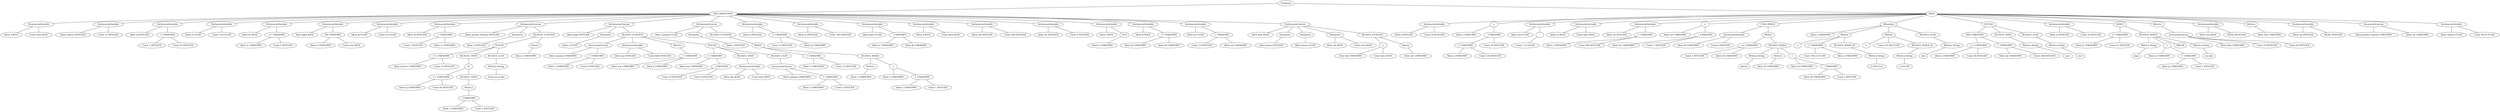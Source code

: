 graph G {1 [label="Programa"]
2 [label="DECLARACIONES"]
1 -- 2
3 [label="DeclaracionVariable"]
2 -- 3
4 [label="Ident d BOOL"]
3 -- 4
5 [label="Const false BOOL"]
3 -- 5
6 [label="DeclaracionVariable"]
2 -- 6
7 [label="Ident entero? INTEGER"]
6 -- 7
8 [label="Const 12 INTEGER"]
6 -- 8
9 [label="DeclaracionVariable"]
2 -- 9
10 [label="Ident hj INTEGER"]
9 -- 10
11 [label="+ UNKNOWN"]
9 -- 11
12 [label="Const 1 INTEGER"]
11 -- 12
13 [label="Const 65 INTEGER"]
11 -- 13
14 [label="DeclaracionVariable"]
2 -- 14
15 [label="Ident rt FLOAT"]
14 -- 15
16 [label="Const 5.56 FLOAT"]
14 -- 16
17 [label="DeclaracionVariable"]
2 -- 17
18 [label="Ident bv BOOL"]
17 -- 18
19 [label="== UNKNOWN"]
17 -- 19
20 [label="Ident rt UNKNOWN"]
19 -- 20
21 [label="Const 5 INTEGER"]
19 -- 21
22 [label="DeclaracionVariable"]
2 -- 22
23 [label="Ident fghjl BOOL"]
22 -- 23
24 [label="OR UNKNOWN"]
22 -- 24
25 [label="Ident d UNKNOWN"]
24 -- 25
26 [label="Const true BOOL"]
24 -- 26
27 [label="DeclaracionVariable"]
2 -- 27
28 [label="Ident jk FLOAT"]
27 -- 28
29 [label="Const 0.0 FLOAT"]
27 -- 29
30 [label="DeclaracionVariable"]
2 -- 30
31 [label="Ident df INTEGER"]
30 -- 31
32 [label="+ UNKNOWN"]
30 -- 32
33 [label="Const 1 INTEGER"]
32 -- 33
34 [label="Ident rt UNKNOWN"]
32 -- 34
35 [label="DeclaracionFuncion"]
2 -- 35
36 [label="Ident prueba_Funcion INTEGER"]
35 -- 36
37 [label="Parametro"]
35 -- 37
38 [label="Ident a INTEGER"]
37 -- 38
39 [label="BLOQUE_FUNCION"]
35 -- 39
40 [label="IF/ELSE"]
39 -- 40
41 [label=">= UNKNOWN"]
40 -- 41
42 [label="Ident entero? UNKNOWN"]
41 -- 42
43 [label="Const 10 INTEGER"]
41 -- 43
44 [label="BLOQUE_THEN"]
40 -- 44
45 [label="IF"]
44 -- 45
46 [label="== UNKNOWN"]
45 -- 46
47 [label="Ident hj UNKNOWN"]
46 -- 47
48 [label="Const 66 INTEGER"]
46 -- 48
49 [label="BLOQUE_THEN"]
45 -- 49
50 [label="WriteLn"]
49 -- 50
51 [label="/ UNKNOWN"]
50 -- 51
52 [label="Ident a UNKNOWN"]
51 -- 52
53 [label="Const 2 INTEGER"]
51 -- 53
54 [label="BLOQUE_ELSE"]
40 -- 54
55 [label="WriteLn String"]
54 -- 55
56 [label="Estoy en el else"]
55 -- 56
57 [label="Return"]
39 -- 57
58 [label="Ident a UNKNOWN"]
57 -- 58
59 [label="DeclaracionFuncion"]
2 -- 59
60 [label="Ident pepe INTEGER"]
59 -- 60
61 [label="Parametro"]
59 -- 61
62 [label="Ident a FLOAT"]
61 -- 62
63 [label="BLOQUE_FUNCION"]
59 -- 63
64 [label="InvocacionFuncion"]
63 -- 64
65 [label="Ident salamin UNKNOWN"]
64 -- 65
66 [label="+ UNKNOWN"]
64 -- 66
67 [label="Ident a UNKNOWN"]
66 -- 67
68 [label="Const 8 INTEGER"]
66 -- 68
69 [label="DeclaracionVariable"]
63 -- 69
70 [label="Ident aux INTEGER"]
69 -- 70
71 [label="Const 4000 INTEGER"]
69 -- 71
72 [label="WriteLn"]
63 -- 72
73 [label="+ UNKNOWN"]
72 -- 73
74 [label="Ident aux UNKNOWN"]
73 -- 74
75 [label="Ident p UNKNOWN"]
73 -- 75
76 [label="IF/ELSE"]
63 -- 76
77 [label="> UNKNOWN"]
76 -- 77
78 [label="Ident aux UNKNOWN"]
77 -- 78
79 [label="- UNKNOWN"]
77 -- 79
80 [label="Const 10 INTEGER"]
79 -- 80
81 [label="Const 8 INTEGER"]
79 -- 81
82 [label="BLOQUE_THEN"]
76 -- 82
83 [label="DeclaracionVariable"]
82 -- 83
84 [label="Ident aba BOOL"]
83 -- 84
85 [label="Const false BOOL"]
83 -- 85
86 [label="BLOQUE_ELSE"]
76 -- 86
87 [label="InvocacionFuncion"]
86 -- 87
88 [label="Ident salamin UNKNOWN"]
87 -- 88
89 [label="+ UNKNOWN"]
87 -- 89
90 [label="Ident a UNKNOWN"]
89 -- 90
91 [label="Const 5 INTEGER"]
89 -- 91
92 [label="DeclaracionFuncion"]
2 -- 92
93 [label="Ident salamin FLOAT"]
92 -- 93
94 [label="Parametro"]
92 -- 94
95 [label="Ident z INTEGER"]
94 -- 95
96 [label="BLOQUE_FUNCION"]
92 -- 96
97 [label="WHILE"]
96 -- 97
98 [label="< UNKNOWN"]
97 -- 98
99 [label="Ident z UNKNOWN"]
98 -- 99
100 [label="Const 12 INTEGER"]
98 -- 100
101 [label="BLOQUE_WHILE"]
97 -- 101
102 [label="WriteLn"]
101 -- 102
103 [label="Ident z UNKNOWN"]
102 -- 103
104 [label="="]
101 -- 104
105 [label="Ident z UNKNOWN"]
104 -- 105
106 [label="+ UNKNOWN"]
104 -- 106
107 [label="Ident z UNKNOWN"]
106 -- 107
108 [label="Const 1 INTEGER"]
106 -- 108
109 [label="DeclaracionVariable"]
2 -- 109
110 [label="Ident p INTEGER"]
109 -- 110
111 [label="+ UNKNOWN"]
109 -- 111
112 [label="Const 15 INTEGER"]
111 -- 112
113 [label="Ident hj UNKNOWN"]
111 -- 113
114 [label="DeclaracionVariable"]
2 -- 114
115 [label="Ident xz INTEGER"]
114 -- 115
116 [label="Const 100 INTEGER"]
114 -- 116
117 [label="DeclaracionVariable"]
2 -- 117
118 [label="Ident poyo FLOAT"]
117 -- 118
119 [label="- UNKNOWN"]
117 -- 119
120 [label="Ident rt UNKNOWN"]
119 -- 120
121 [label="Ident jk UNKNOWN"]
119 -- 121
122 [label="DeclaracionVariable"]
2 -- 122
123 [label="Ident b BOOL"]
122 -- 123
124 [label="Const false BOOL"]
122 -- 124
125 [label="DeclaracionVariable"]
2 -- 125
126 [label="Ident nm INTEGER"]
125 -- 126
127 [label="Const 560 INTEGER"]
125 -- 127
128 [label="DeclaracionVariable"]
2 -- 128
129 [label="Ident rty INTEGER"]
128 -- 129
130 [label="Const 0 INTEGER"]
128 -- 130
131 [label="DeclaracionVariable"]
2 -- 131
132 [label="Ident l BOOL"]
131 -- 132
133 [label="NOT"]
131 -- 133
134 [label="Ident d UNKNOWN"]
133 -- 134
135 [label="DeclaracionVariable"]
2 -- 135
136 [label="Ident kl BOOL"]
135 -- 136
137 [label="!= UNKNOWN"]
135 -- 137
138 [label="Ident hj UNKNOWN"]
137 -- 138
139 [label="Ident df UNKNOWN"]
137 -- 139
140 [label="DeclaracionVariable"]
2 -- 140
141 [label="Ident po FLOAT"]
140 -- 141
142 [label="+ UNKNOWN"]
140 -- 142
143 [label="Const 12 INTEGER"]
142 -- 143
144 [label="Ident nm UNKNOWN"]
142 -- 144
145 [label="DeclaracionFuncion"]
2 -- 145
146 [label="Ident hola BOOL"]
145 -- 146
147 [label="Parametro"]
145 -- 147
148 [label="Ident queso INTEGER"]
147 -- 148
149 [label="Parametro"]
145 -- 149
150 [label="Ident jamon FLOAT"]
149 -- 150
151 [label="Parametro"]
145 -- 151
152 [label="Ident skt BOOL"]
151 -- 152
153 [label="Const true BOOL"]
151 -- 153
154 [label="BLOQUE_FUNCION"]
145 -- 154
155 [label="="]
154 -- 155
156 [label="Ident skt UNKNOWN"]
155 -- 156
157 [label="Const false BOOL"]
155 -- 157
158 [label="Return"]
154 -- 158
159 [label="Ident skt UNKNOWN"]
158 -- 159
160 [label="MAIN"]
1 -- 160
161 [label="DeclaracionVariable"]
160 -- 161
162 [label="Ident j INTEGER"]
161 -- 162
163 [label="Const 50 INTEGER"]
161 -- 163
164 [label="="]
160 -- 164
165 [label="Ident j UNKNOWN"]
164 -- 165
166 [label="- UNKNOWN"]
164 -- 166
167 [label="+ UNKNOWN"]
166 -- 167
168 [label="Ident j UNKNOWN"]
167 -- 168
169 [label="Const 120 INTEGER"]
167 -- 169
170 [label="Const 20 INTEGER"]
166 -- 170
171 [label="DeclaracionVariable"]
160 -- 171
172 [label="Ident asd FLOAT"]
171 -- 172
173 [label="-"]
171 -- 173
174 [label="Const 1.23 FLOAT"]
173 -- 174
175 [label="DeclaracionVariable"]
160 -- 175
176 [label="Ident zz BOOL"]
175 -- 176
177 [label="Const false BOOL"]
175 -- 177
178 [label="DeclaracionVariable"]
160 -- 178
179 [label="Ident int INTEGER"]
178 -- 179
180 [label="+ UNKNOWN"]
178 -- 180
181 [label="Ident j UNKNOWN"]
180 -- 181
182 [label="Const 500 INTEGER"]
180 -- 182
183 [label="="]
160 -- 183
184 [label="Ident int UNKNOWN"]
183 -- 184
185 [label="+ UNKNOWN"]
183 -- 185
186 [label="Ident int UNKNOWN"]
185 -- 186
187 [label="Const 1 INTEGER"]
185 -- 187
188 [label="FOR->WHILE"]
160 -- 188
189 [label="DeclaracionVariable"]
188 -- 189
190 [label="Ident t8 UNKNOWN"]
189 -- 190
191 [label="Const 6 INTEGER"]
189 -- 191
192 [label="WHILE"]
188 -- 192
193 [label="<= UNKNOWN"]
192 -- 193
194 [label="Const 1 INTEGER"]
193 -- 194
195 [label="Ident t8 UNKNOWN"]
193 -- 195
196 [label="BLOQUE_WHILE"]
192 -- 196
197 [label="WriteLn String"]
196 -- 197
198 [label="daleee"]
197 -- 198
199 [label="WriteLn"]
196 -- 199
200 [label="Ident t8 UNKNOWN"]
199 -- 200
201 [label="="]
196 -- 201
202 [label="Ident t8 UNKNOWN"]
201 -- 202
203 [label="- UNKNOWN"]
201 -- 203
204 [label="Ident t8 UNKNOWN"]
203 -- 204
205 [label="Const 2 INTEGER"]
203 -- 205
206 [label="When/else"]
160 -- 206
207 [label="Ident j UNKNOWN"]
206 -- 207
208 [label="WhenIs"]
206 -- 208
209 [label=">"]
208 -- 209
210 [label="+ UNKNOWN"]
208 -- 210
211 [label="Const 100.23 FLOAT"]
210 -- 211
212 [label="Ident j UNKNOWN"]
210 -- 212
213 [label="BLOQUE_WHEN_IS"]
208 -- 213
214 [label="WriteLn String"]
213 -- 214
215 [label="j>100.23+j"]
214 -- 215
216 [label="WhenIs"]
206 -- 216
217 [label="<"]
216 -- 217
218 [label="Const 253.98 FLOAT"]
216 -- 218
219 [label="BLOQUE_WHEN_IS"]
216 -- 219
220 [label="WriteLn String"]
219 -- 220
221 [label="j<253.98"]
220 -- 221
222 [label="BLOQUE_ELSE"]
206 -- 222
223 [label="WriteLn String"]
222 -- 223
224 [label="sino"]
223 -- 224
225 [label="IF/ELSE"]
160 -- 225
226 [label="AND UNKNOWN"]
225 -- 226
227 [label="== UNKNOWN"]
226 -- 227
228 [label="Ident j UNKNOWN"]
227 -- 228
229 [label="Const 56 INTEGER"]
227 -- 229
230 [label="< UNKNOWN"]
226 -- 230
231 [label="Ident int UNKNOWN"]
230 -- 231
232 [label="Const 100 INTEGER"]
230 -- 232
233 [label="BLOQUE_THEN"]
225 -- 233
234 [label="WriteLn String"]
233 -- 234
235 [label="soy t"]
234 -- 235
236 [label="BLOQUE_ELSE"]
225 -- 236
237 [label="WriteLn String"]
236 -- 237
238 [label="soy f"]
237 -- 238
239 [label="DeclaracionVariable"]
160 -- 239
240 [label="Ident ju INTEGER"]
239 -- 240
241 [label="Const 50 INTEGER"]
239 -- 241
242 [label="WHILE"]
160 -- 242
243 [label="!= UNKNOWN"]
242 -- 243
244 [label="Ident ju UNKNOWN"]
243 -- 244
245 [label="Const 55 INTEGER"]
243 -- 245
246 [label="BLOQUE_WHILE"]
242 -- 246
247 [label="WriteLn String"]
246 -- 247
248 [label="pepe"]
247 -- 248
249 [label="="]
246 -- 249
250 [label="Ident ju UNKNOWN"]
249 -- 250
251 [label="+ UNKNOWN"]
249 -- 251
252 [label="Ident ju UNKNOWN"]
251 -- 252
253 [label="Const 1 INTEGER"]
251 -- 253
254 [label="BREAK"]
246 -- 254
255 [label="WriteLn String"]
246 -- 255
256 [label="no sale"]
255 -- 256
257 [label="WriteLn"]
160 -- 257
258 [label="InvocacionFuncion"]
257 -- 258
259 [label="Ident hola UNKNOWN"]
258 -- 259
260 [label="Const 10 INTEGER"]
258 -- 260
261 [label="Const 50 INTEGER"]
258 -- 261
262 [label="DeclaracionVariable"]
160 -- 262
263 [label="Ident vbn BOOL"]
262 -- 263
264 [label="READ_BOOLEAN"]
262 -- 264
265 [label="WriteLn"]
160 -- 265
266 [label="Ident vbn UNKNOWN"]
265 -- 266
267 [label="DeclaracionVariable"]
160 -- 267
268 [label="Ident aw INTEGER"]
267 -- 268
269 [label="READ_INTEGER"]
267 -- 269
270 [label="InvocacionFuncion"]
160 -- 270
271 [label="Ident prueba_Funcion UNKNOWN"]
270 -- 271
272 [label="Ident aw UNKNOWN"]
270 -- 272
273 [label="DeclaracionVariable"]
160 -- 273
274 [label="Ident chuchu FLOAT"]
273 -- 274
275 [label="Const 99.35 FLOAT"]
273 -- 275
}
